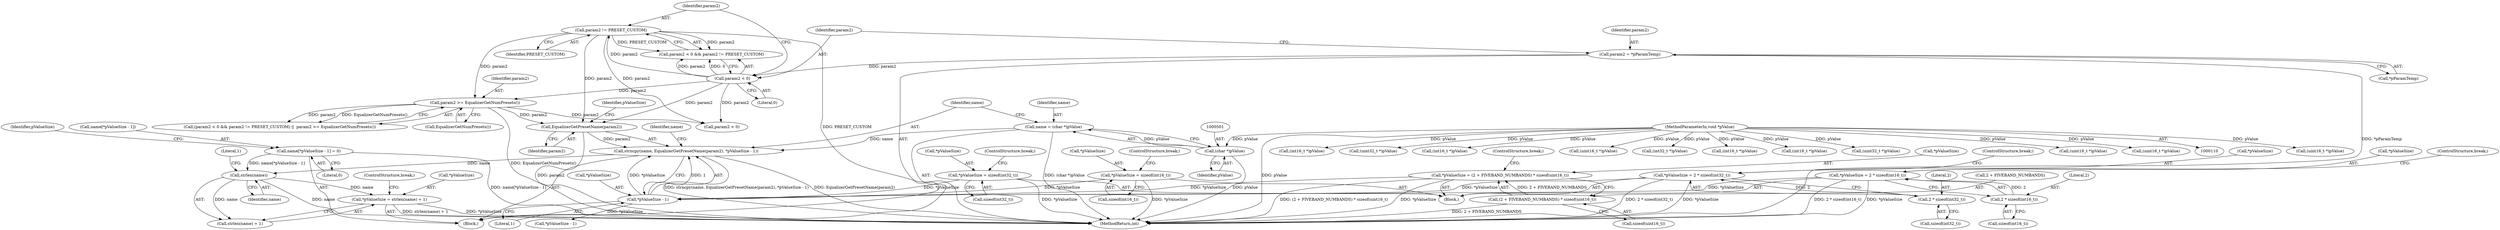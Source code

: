digraph "0_Android_321ea5257e37c8edb26e66fe4ee78cca4cd915fe@API" {
"1000519" [label="(Call,*pValueSize = strlen(name) + 1)"];
"1000523" [label="(Call,strlen(name))"];
"1000511" [label="(Call,name[*pValueSize - 1] = 0)"];
"1000503" [label="(Call,strncpy(name, EqualizerGetPresetName(param2), *pValueSize - 1))"];
"1000498" [label="(Call,name = (char *)pValue)"];
"1000500" [label="(Call,(char *)pValue)"];
"1000114" [label="(MethodParameterIn,void *pValue)"];
"1000505" [label="(Call,EqualizerGetPresetName(param2))"];
"1000475" [label="(Call,param2 != PRESET_CUSTOM)"];
"1000472" [label="(Call,param2 < 0)"];
"1000465" [label="(Call,param2 = *pParamTemp)"];
"1000478" [label="(Call,param2 >= EqualizerGetNumPresets())"];
"1000507" [label="(Call,*pValueSize - 1)"];
"1000258" [label="(Call,*pValueSize = (2 + FIVEBAND_NUMBANDS) * sizeof(uint16_t))"];
"1000261" [label="(Call,(2 + FIVEBAND_NUMBANDS) * sizeof(uint16_t))"];
"1000208" [label="(Call,*pValueSize = 2 * sizeof(int32_t))"];
"1000211" [label="(Call,2 * sizeof(int32_t))"];
"1000183" [label="(Call,*pValueSize = 2 * sizeof(int16_t))"];
"1000186" [label="(Call,2 * sizeof(int16_t))"];
"1000231" [label="(Call,*pValueSize = sizeof(int32_t))"];
"1000160" [label="(Call,*pValueSize = sizeof(int16_t))"];
"1000509" [label="(Identifier,pValueSize)"];
"1000487" [label="(Call,param2 < 0)"];
"1000480" [label="(Call,EqualizerGetNumPresets())"];
"1000472" [label="(Call,param2 < 0)"];
"1000523" [label="(Call,strlen(name))"];
"1000467" [label="(Call,*pParamTemp)"];
"1000161" [label="(Call,*pValueSize)"];
"1000522" [label="(Call,strlen(name) + 1)"];
"1000261" [label="(Call,(2 + FIVEBAND_NUMBANDS) * sizeof(uint16_t))"];
"1000259" [label="(Call,*pValueSize)"];
"1000209" [label="(Call,*pValueSize)"];
"1000499" [label="(Identifier,name)"];
"1000258" [label="(Call,*pValueSize = (2 + FIVEBAND_NUMBANDS) * sizeof(uint16_t))"];
"1000231" [label="(Call,*pValueSize = sizeof(int32_t))"];
"1000434" [label="(Call,(uint16_t *)pValue)"];
"1000234" [label="(Call,sizeof(int32_t))"];
"1000471" [label="(Call,param2 < 0 && param2 != PRESET_CUSTOM)"];
"1000507" [label="(Call,*pValueSize - 1)"];
"1000512" [label="(Call,name[*pValueSize - 1])"];
"1000213" [label="(Call,sizeof(int32_t))"];
"1000186" [label="(Call,2 * sizeof(int16_t))"];
"1000337" [label="(Call,(int16_t *)pValue)"];
"1000422" [label="(Call,(uint32_t *)pValue)"];
"1000211" [label="(Call,2 * sizeof(int32_t))"];
"1000532" [label="(Call,(int16_t *)pValue)"];
"1000500" [label="(Call,(char *)pValue)"];
"1000188" [label="(Call,sizeof(int16_t))"];
"1000520" [label="(Call,*pValueSize)"];
"1000466" [label="(Identifier,param2)"];
"1000505" [label="(Call,EqualizerGetPresetName(param2))"];
"1000281" [label="(Call,(uint16_t *)pValue)"];
"1000165" [label="(ControlStructure,break;)"];
"1000498" [label="(Call,name = (char *)pValue)"];
"1000232" [label="(Call,*pValueSize)"];
"1000470" [label="(Call,(param2 < 0 && param2 != PRESET_CUSTOM) ||  param2 >= EqualizerGetNumPresets())"];
"1000506" [label="(Identifier,param2)"];
"1000521" [label="(Identifier,pValueSize)"];
"1000378" [label="(Call,(int32_t *)pValue)"];
"1000465" [label="(Call,param2 = *pParamTemp)"];
"1000267" [label="(ControlStructure,break;)"];
"1000291" [label="(Call,(int16_t *)pValue)"];
"1000477" [label="(Identifier,PRESET_CUSTOM)"];
"1000183" [label="(Call,*pValueSize = 2 * sizeof(int16_t))"];
"1000475" [label="(Call,param2 != PRESET_CUSTOM)"];
"1000212" [label="(Literal,2)"];
"1000184" [label="(Call,*pValueSize)"];
"1000299" [label="(Call,(int16_t *)pValue)"];
"1000163" [label="(Call,sizeof(int16_t))"];
"1000525" [label="(Literal,1)"];
"1000513" [label="(Identifier,name)"];
"1000479" [label="(Identifier,param2)"];
"1000519" [label="(Call,*pValueSize = strlen(name) + 1)"];
"1000418" [label="(Call,(uint32_t *)pValue)"];
"1000457" [label="(Call,(uint16_t *)pValue)"];
"1000236" [label="(ControlStructure,break;)"];
"1000446" [label="(Call,(uint16_t *)pValue)"];
"1000140" [label="(Block,)"];
"1000510" [label="(Literal,1)"];
"1000503" [label="(Call,strncpy(name, EqualizerGetPresetName(param2), *pValueSize - 1))"];
"1000478" [label="(Call,param2 >= EqualizerGetNumPresets())"];
"1000514" [label="(Call,*pValueSize - 1)"];
"1000262" [label="(Call,2 + FIVEBAND_NUMBANDS)"];
"1000277" [label="(Block,)"];
"1000526" [label="(ControlStructure,break;)"];
"1000215" [label="(ControlStructure,break;)"];
"1000187" [label="(Literal,2)"];
"1000114" [label="(MethodParameterIn,void *pValue)"];
"1000208" [label="(Call,*pValueSize = 2 * sizeof(int32_t))"];
"1000586" [label="(MethodReturn,int)"];
"1000508" [label="(Call,*pValueSize)"];
"1000473" [label="(Identifier,param2)"];
"1000160" [label="(Call,*pValueSize = sizeof(int16_t))"];
"1000190" [label="(ControlStructure,break;)"];
"1000502" [label="(Identifier,pValue)"];
"1000265" [label="(Call,sizeof(uint16_t))"];
"1000511" [label="(Call,name[*pValueSize - 1] = 0)"];
"1000518" [label="(Literal,0)"];
"1000524" [label="(Identifier,name)"];
"1000476" [label="(Identifier,param2)"];
"1000474" [label="(Literal,0)"];
"1000504" [label="(Identifier,name)"];
"1000519" -> "1000277"  [label="AST: "];
"1000519" -> "1000522"  [label="CFG: "];
"1000520" -> "1000519"  [label="AST: "];
"1000522" -> "1000519"  [label="AST: "];
"1000526" -> "1000519"  [label="CFG: "];
"1000519" -> "1000586"  [label="DDG: *pValueSize"];
"1000519" -> "1000586"  [label="DDG: strlen(name) + 1"];
"1000523" -> "1000519"  [label="DDG: name"];
"1000523" -> "1000522"  [label="AST: "];
"1000523" -> "1000524"  [label="CFG: "];
"1000524" -> "1000523"  [label="AST: "];
"1000525" -> "1000523"  [label="CFG: "];
"1000523" -> "1000586"  [label="DDG: name"];
"1000523" -> "1000522"  [label="DDG: name"];
"1000511" -> "1000523"  [label="DDG: name[*pValueSize - 1]"];
"1000503" -> "1000523"  [label="DDG: name"];
"1000511" -> "1000277"  [label="AST: "];
"1000511" -> "1000518"  [label="CFG: "];
"1000512" -> "1000511"  [label="AST: "];
"1000518" -> "1000511"  [label="AST: "];
"1000521" -> "1000511"  [label="CFG: "];
"1000511" -> "1000586"  [label="DDG: name[*pValueSize - 1]"];
"1000503" -> "1000277"  [label="AST: "];
"1000503" -> "1000507"  [label="CFG: "];
"1000504" -> "1000503"  [label="AST: "];
"1000505" -> "1000503"  [label="AST: "];
"1000507" -> "1000503"  [label="AST: "];
"1000513" -> "1000503"  [label="CFG: "];
"1000503" -> "1000586"  [label="DDG: strncpy(name, EqualizerGetPresetName(param2), *pValueSize - 1)"];
"1000503" -> "1000586"  [label="DDG: EqualizerGetPresetName(param2)"];
"1000498" -> "1000503"  [label="DDG: name"];
"1000505" -> "1000503"  [label="DDG: param2"];
"1000507" -> "1000503"  [label="DDG: *pValueSize"];
"1000507" -> "1000503"  [label="DDG: 1"];
"1000498" -> "1000277"  [label="AST: "];
"1000498" -> "1000500"  [label="CFG: "];
"1000499" -> "1000498"  [label="AST: "];
"1000500" -> "1000498"  [label="AST: "];
"1000504" -> "1000498"  [label="CFG: "];
"1000498" -> "1000586"  [label="DDG: (char *)pValue"];
"1000500" -> "1000498"  [label="DDG: pValue"];
"1000500" -> "1000502"  [label="CFG: "];
"1000501" -> "1000500"  [label="AST: "];
"1000502" -> "1000500"  [label="AST: "];
"1000500" -> "1000586"  [label="DDG: pValue"];
"1000114" -> "1000500"  [label="DDG: pValue"];
"1000114" -> "1000110"  [label="AST: "];
"1000114" -> "1000586"  [label="DDG: pValue"];
"1000114" -> "1000281"  [label="DDG: pValue"];
"1000114" -> "1000291"  [label="DDG: pValue"];
"1000114" -> "1000299"  [label="DDG: pValue"];
"1000114" -> "1000337"  [label="DDG: pValue"];
"1000114" -> "1000378"  [label="DDG: pValue"];
"1000114" -> "1000418"  [label="DDG: pValue"];
"1000114" -> "1000422"  [label="DDG: pValue"];
"1000114" -> "1000434"  [label="DDG: pValue"];
"1000114" -> "1000446"  [label="DDG: pValue"];
"1000114" -> "1000457"  [label="DDG: pValue"];
"1000114" -> "1000532"  [label="DDG: pValue"];
"1000505" -> "1000506"  [label="CFG: "];
"1000506" -> "1000505"  [label="AST: "];
"1000509" -> "1000505"  [label="CFG: "];
"1000505" -> "1000586"  [label="DDG: param2"];
"1000475" -> "1000505"  [label="DDG: param2"];
"1000478" -> "1000505"  [label="DDG: param2"];
"1000472" -> "1000505"  [label="DDG: param2"];
"1000475" -> "1000471"  [label="AST: "];
"1000475" -> "1000477"  [label="CFG: "];
"1000476" -> "1000475"  [label="AST: "];
"1000477" -> "1000475"  [label="AST: "];
"1000471" -> "1000475"  [label="CFG: "];
"1000475" -> "1000586"  [label="DDG: PRESET_CUSTOM"];
"1000475" -> "1000471"  [label="DDG: param2"];
"1000475" -> "1000471"  [label="DDG: PRESET_CUSTOM"];
"1000472" -> "1000475"  [label="DDG: param2"];
"1000475" -> "1000478"  [label="DDG: param2"];
"1000475" -> "1000487"  [label="DDG: param2"];
"1000472" -> "1000471"  [label="AST: "];
"1000472" -> "1000474"  [label="CFG: "];
"1000473" -> "1000472"  [label="AST: "];
"1000474" -> "1000472"  [label="AST: "];
"1000476" -> "1000472"  [label="CFG: "];
"1000471" -> "1000472"  [label="CFG: "];
"1000472" -> "1000471"  [label="DDG: param2"];
"1000472" -> "1000471"  [label="DDG: 0"];
"1000465" -> "1000472"  [label="DDG: param2"];
"1000472" -> "1000478"  [label="DDG: param2"];
"1000472" -> "1000487"  [label="DDG: param2"];
"1000465" -> "1000277"  [label="AST: "];
"1000465" -> "1000467"  [label="CFG: "];
"1000466" -> "1000465"  [label="AST: "];
"1000467" -> "1000465"  [label="AST: "];
"1000473" -> "1000465"  [label="CFG: "];
"1000465" -> "1000586"  [label="DDG: *pParamTemp"];
"1000478" -> "1000470"  [label="AST: "];
"1000478" -> "1000480"  [label="CFG: "];
"1000479" -> "1000478"  [label="AST: "];
"1000480" -> "1000478"  [label="AST: "];
"1000470" -> "1000478"  [label="CFG: "];
"1000478" -> "1000586"  [label="DDG: EqualizerGetNumPresets()"];
"1000478" -> "1000470"  [label="DDG: param2"];
"1000478" -> "1000470"  [label="DDG: EqualizerGetNumPresets()"];
"1000478" -> "1000487"  [label="DDG: param2"];
"1000507" -> "1000510"  [label="CFG: "];
"1000508" -> "1000507"  [label="AST: "];
"1000510" -> "1000507"  [label="AST: "];
"1000258" -> "1000507"  [label="DDG: *pValueSize"];
"1000208" -> "1000507"  [label="DDG: *pValueSize"];
"1000183" -> "1000507"  [label="DDG: *pValueSize"];
"1000231" -> "1000507"  [label="DDG: *pValueSize"];
"1000160" -> "1000507"  [label="DDG: *pValueSize"];
"1000507" -> "1000514"  [label="DDG: *pValueSize"];
"1000258" -> "1000140"  [label="AST: "];
"1000258" -> "1000261"  [label="CFG: "];
"1000259" -> "1000258"  [label="AST: "];
"1000261" -> "1000258"  [label="AST: "];
"1000267" -> "1000258"  [label="CFG: "];
"1000258" -> "1000586"  [label="DDG: *pValueSize"];
"1000258" -> "1000586"  [label="DDG: (2 + FIVEBAND_NUMBANDS) * sizeof(uint16_t)"];
"1000261" -> "1000258"  [label="DDG: 2 + FIVEBAND_NUMBANDS"];
"1000261" -> "1000265"  [label="CFG: "];
"1000262" -> "1000261"  [label="AST: "];
"1000265" -> "1000261"  [label="AST: "];
"1000261" -> "1000586"  [label="DDG: 2 + FIVEBAND_NUMBANDS"];
"1000208" -> "1000140"  [label="AST: "];
"1000208" -> "1000211"  [label="CFG: "];
"1000209" -> "1000208"  [label="AST: "];
"1000211" -> "1000208"  [label="AST: "];
"1000215" -> "1000208"  [label="CFG: "];
"1000208" -> "1000586"  [label="DDG: *pValueSize"];
"1000208" -> "1000586"  [label="DDG: 2 * sizeof(int32_t)"];
"1000211" -> "1000208"  [label="DDG: 2"];
"1000211" -> "1000213"  [label="CFG: "];
"1000212" -> "1000211"  [label="AST: "];
"1000213" -> "1000211"  [label="AST: "];
"1000183" -> "1000140"  [label="AST: "];
"1000183" -> "1000186"  [label="CFG: "];
"1000184" -> "1000183"  [label="AST: "];
"1000186" -> "1000183"  [label="AST: "];
"1000190" -> "1000183"  [label="CFG: "];
"1000183" -> "1000586"  [label="DDG: 2 * sizeof(int16_t)"];
"1000183" -> "1000586"  [label="DDG: *pValueSize"];
"1000186" -> "1000183"  [label="DDG: 2"];
"1000186" -> "1000188"  [label="CFG: "];
"1000187" -> "1000186"  [label="AST: "];
"1000188" -> "1000186"  [label="AST: "];
"1000231" -> "1000140"  [label="AST: "];
"1000231" -> "1000234"  [label="CFG: "];
"1000232" -> "1000231"  [label="AST: "];
"1000234" -> "1000231"  [label="AST: "];
"1000236" -> "1000231"  [label="CFG: "];
"1000231" -> "1000586"  [label="DDG: *pValueSize"];
"1000160" -> "1000140"  [label="AST: "];
"1000160" -> "1000163"  [label="CFG: "];
"1000161" -> "1000160"  [label="AST: "];
"1000163" -> "1000160"  [label="AST: "];
"1000165" -> "1000160"  [label="CFG: "];
"1000160" -> "1000586"  [label="DDG: *pValueSize"];
}
